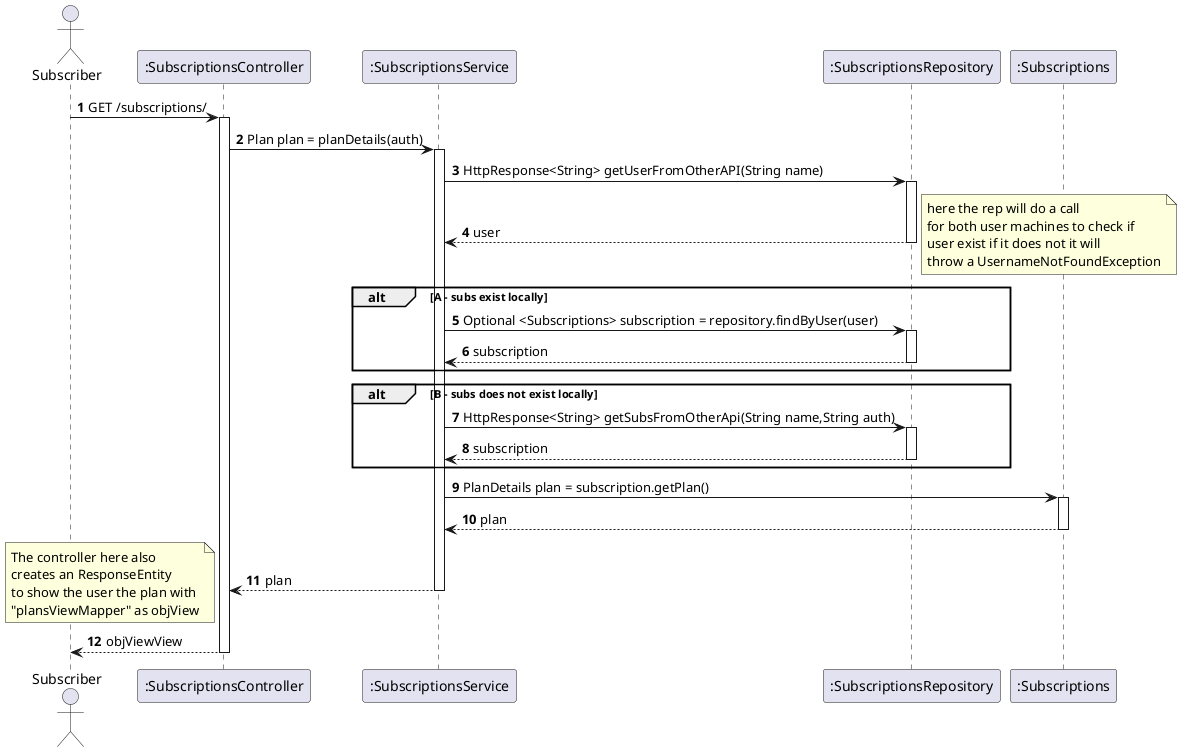@startuml
'https://plantuml.com/sequence-diagram
autoactivate on
autonumber


actor "Subscriber" as Ac
participant ":SubscriptionsController" as Ctrl
participant ":SubscriptionsService" as Serv
participant ":SubscriptionsRepository" as SubRepo
participant ":Subscriptions" as Sub

Ac -> Ctrl : GET /subscriptions/
Ctrl -> Serv : Plan plan = planDetails(auth)

Serv -> SubRepo : HttpResponse<String> getUserFromOtherAPI(String name)

SubRepo --> Serv : user

note right
  here the rep will do a call
  for both user machines to check if
  user exist if it does not it will
  throw a UsernameNotFoundException
end note
alt A - subs exist locally
Serv -> SubRepo :Optional <Subscriptions> subscription = repository.findByUser(user)
SubRepo --> Serv : subscription
end alt
alt B - subs does not exist locally
Serv -> SubRepo : HttpResponse<String> getSubsFromOtherApi(String name,String auth)
SubRepo --> Serv : subscription
end alt


Serv -> Sub: PlanDetails plan = subscription.getPlan()
Sub --> Serv: plan
Serv --> Ctrl: plan


note left
 The controller here also
 creates an ResponseEntity
 to show the user the plan with
 "plansViewMapper" as objView
end note
Ac <-- Ctrl : objViewView

@enduml
